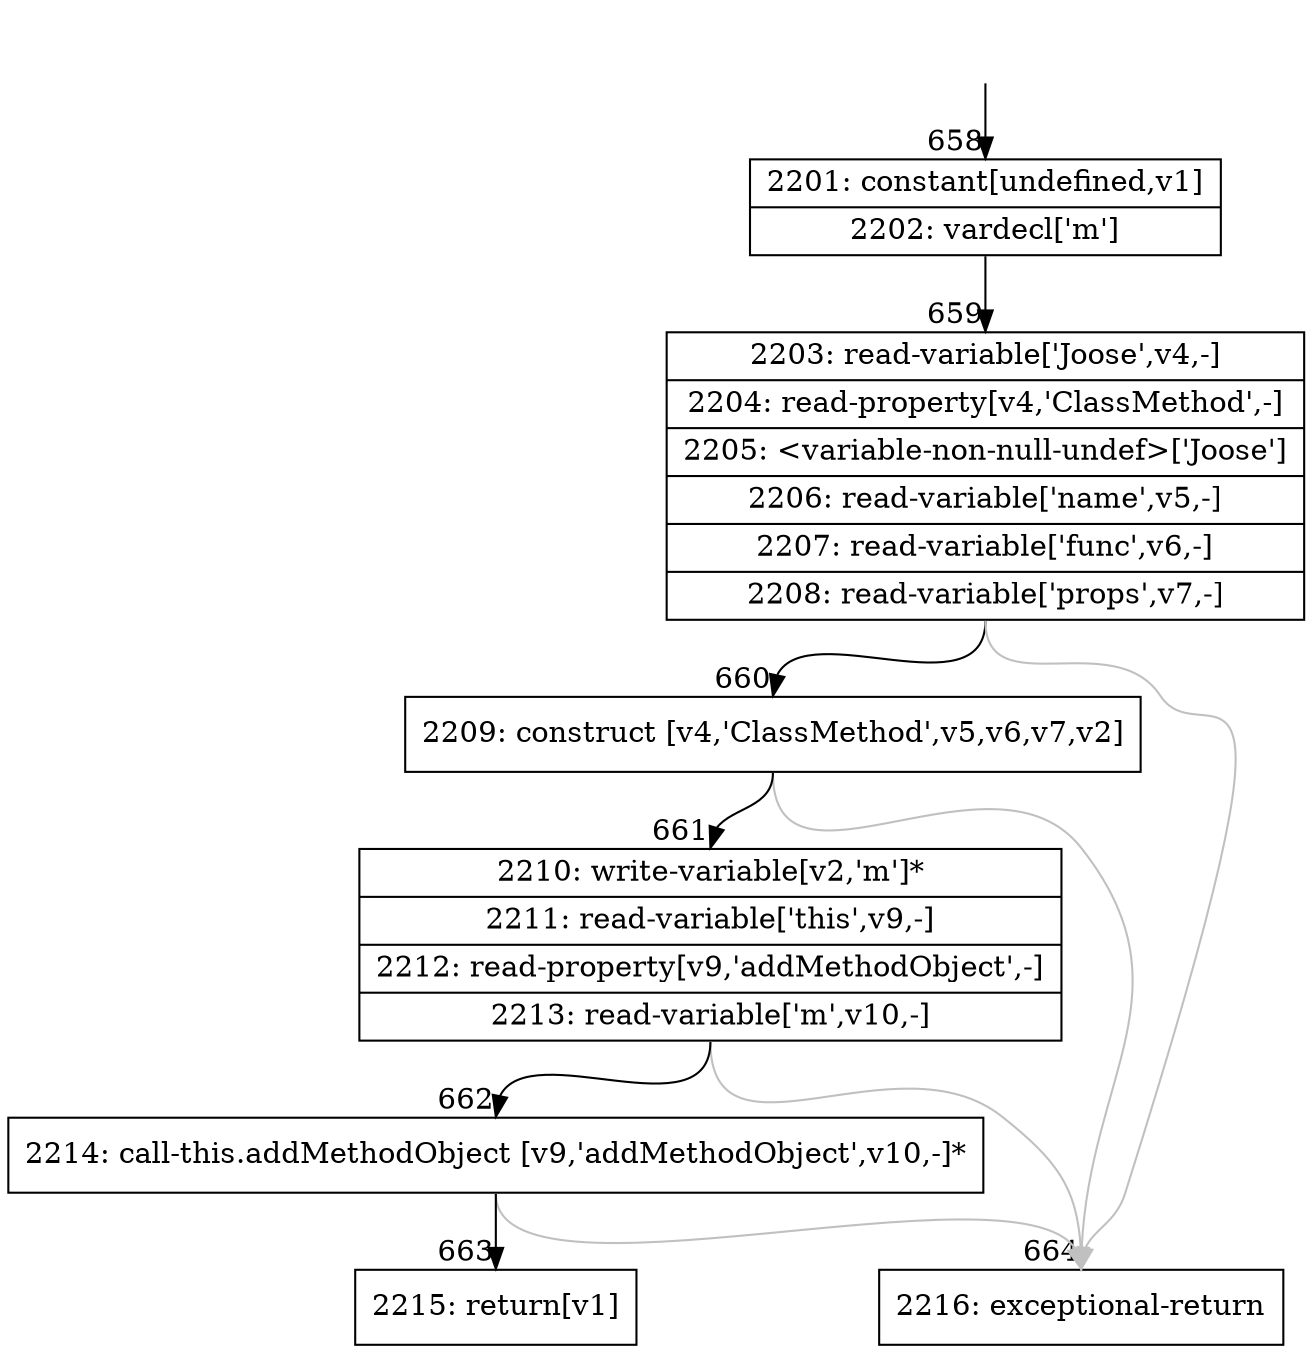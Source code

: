 digraph {
rankdir="TD"
BB_entry67[shape=none,label=""];
BB_entry67 -> BB658 [tailport=s, headport=n, headlabel="    658"]
BB658 [shape=record label="{2201: constant[undefined,v1]|2202: vardecl['m']}" ] 
BB658 -> BB659 [tailport=s, headport=n, headlabel="      659"]
BB659 [shape=record label="{2203: read-variable['Joose',v4,-]|2204: read-property[v4,'ClassMethod',-]|2205: \<variable-non-null-undef\>['Joose']|2206: read-variable['name',v5,-]|2207: read-variable['func',v6,-]|2208: read-variable['props',v7,-]}" ] 
BB659 -> BB660 [tailport=s, headport=n, headlabel="      660"]
BB659 -> BB664 [tailport=s, headport=n, color=gray, headlabel="      664"]
BB660 [shape=record label="{2209: construct [v4,'ClassMethod',v5,v6,v7,v2]}" ] 
BB660 -> BB661 [tailport=s, headport=n, headlabel="      661"]
BB660 -> BB664 [tailport=s, headport=n, color=gray]
BB661 [shape=record label="{2210: write-variable[v2,'m']*|2211: read-variable['this',v9,-]|2212: read-property[v9,'addMethodObject',-]|2213: read-variable['m',v10,-]}" ] 
BB661 -> BB662 [tailport=s, headport=n, headlabel="      662"]
BB661 -> BB664 [tailport=s, headport=n, color=gray]
BB662 [shape=record label="{2214: call-this.addMethodObject [v9,'addMethodObject',v10,-]*}" ] 
BB662 -> BB663 [tailport=s, headport=n, headlabel="      663"]
BB662 -> BB664 [tailport=s, headport=n, color=gray]
BB663 [shape=record label="{2215: return[v1]}" ] 
BB664 [shape=record label="{2216: exceptional-return}" ] 
//#$~ 690
}
